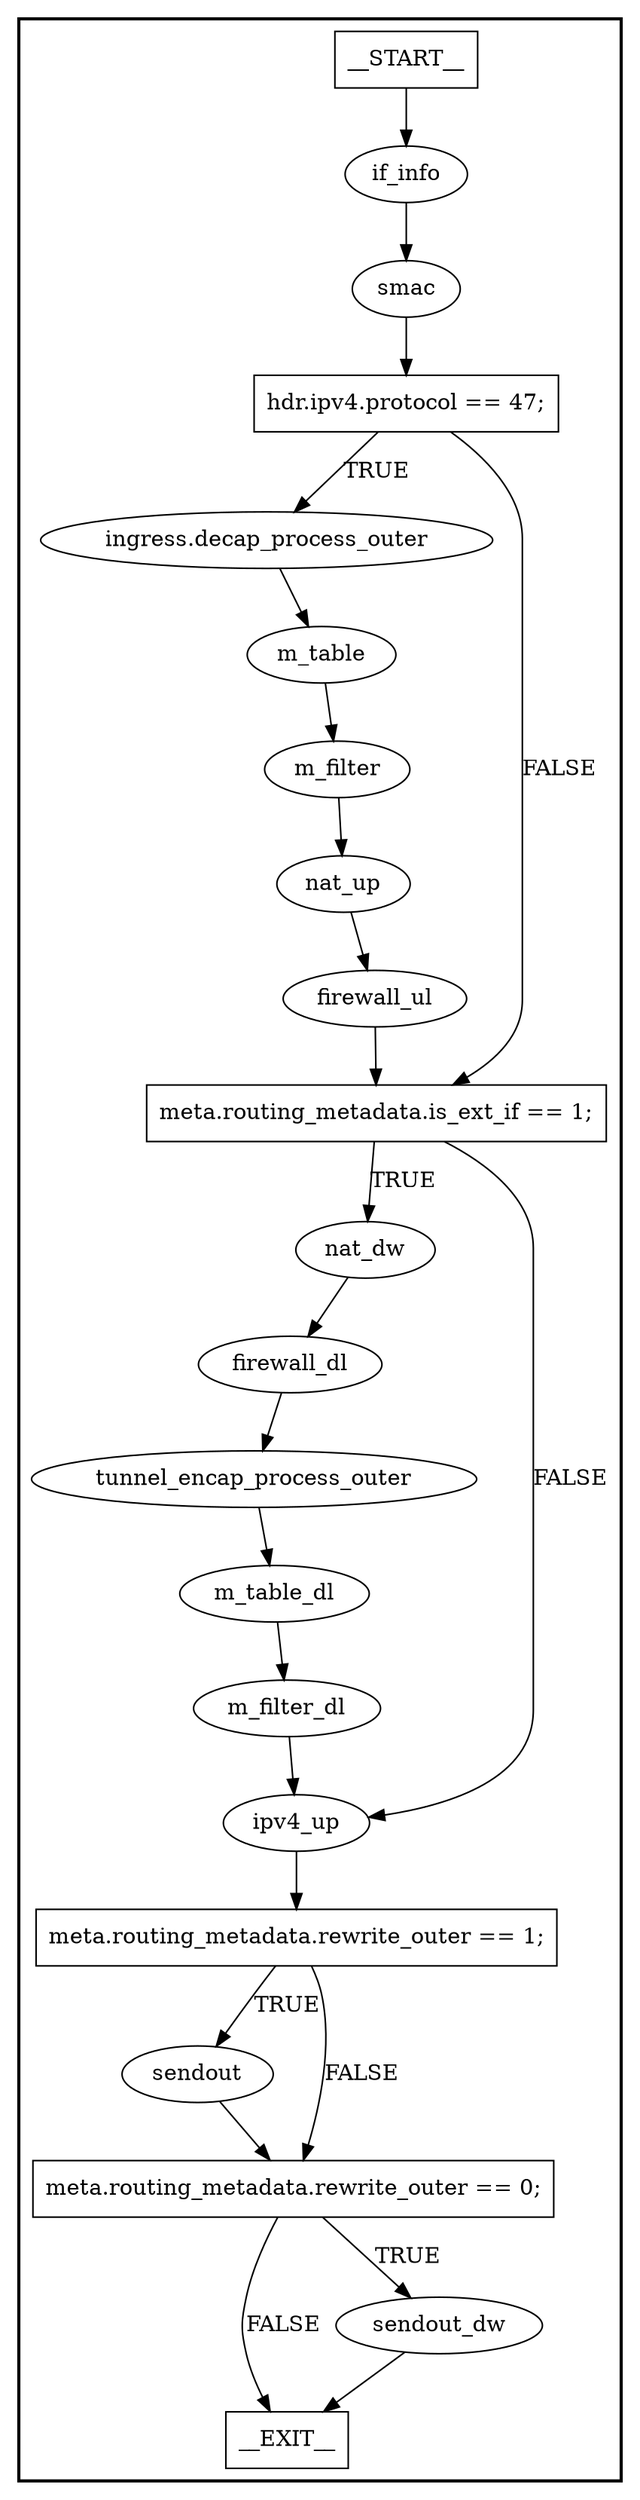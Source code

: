 digraph ingress {
subgraph cluster {
graph [
label="", labeljust=r, style=bold];
0[label=__START__, margin="", shape=rectangle, style=solid];
1[label=__EXIT__, margin="", shape=rectangle, style=solid];
2[label=if_info, margin="", shape=ellipse, style=solid];
3[label=smac, margin="", shape=ellipse, style=solid];
4[label="hdr.ipv4.protocol == 47;", margin="", shape=rectangle, style=solid];
5[label="ingress.decap_process_outer", margin="", shape=ellipse, style=solid];
6[label=m_table, margin="", shape=ellipse, style=solid];
7[label=m_filter, margin="", shape=ellipse, style=solid];
8[label=nat_up, margin="", shape=ellipse, style=solid];
9[label=firewall_ul, margin="", shape=ellipse, style=solid];
10[label="meta.routing_metadata.is_ext_if == 1;", margin="", shape=rectangle, style=solid];
11[label=nat_dw, margin="", shape=ellipse, style=solid];
12[label=firewall_dl, margin="", shape=ellipse, style=solid];
13[label=tunnel_encap_process_outer, margin="", shape=ellipse, style=solid];
14[label=m_table_dl, margin="", shape=ellipse, style=solid];
15[label=m_filter_dl, margin="", shape=ellipse, style=solid];
16[label=ipv4_up, margin="", shape=ellipse, style=solid];
17[label="meta.routing_metadata.rewrite_outer == 1;", margin="", shape=rectangle, style=solid];
18[label=sendout, margin="", shape=ellipse, style=solid];
19[label="meta.routing_metadata.rewrite_outer == 0;", margin="", shape=rectangle, style=solid];
20[label=sendout_dw, margin="", shape=ellipse, style=solid];
0 -> 2[label=""];
2 -> 3[label=""];
3 -> 4[label=""];
4 -> 5[label=TRUE];
4 -> 10[label=FALSE];
5 -> 6[label=""];
6 -> 7[label=""];
7 -> 8[label=""];
8 -> 9[label=""];
9 -> 10[label=""];
10 -> 11[label=TRUE];
10 -> 16[label=FALSE];
11 -> 12[label=""];
12 -> 13[label=""];
13 -> 14[label=""];
14 -> 15[label=""];
15 -> 16[label=""];
16 -> 17[label=""];
17 -> 18[label=TRUE];
17 -> 19[label=FALSE];
18 -> 19[label=""];
19 -> 20[label=TRUE];
19 -> 1[label=FALSE];
20 -> 1[label=""];
}
}

